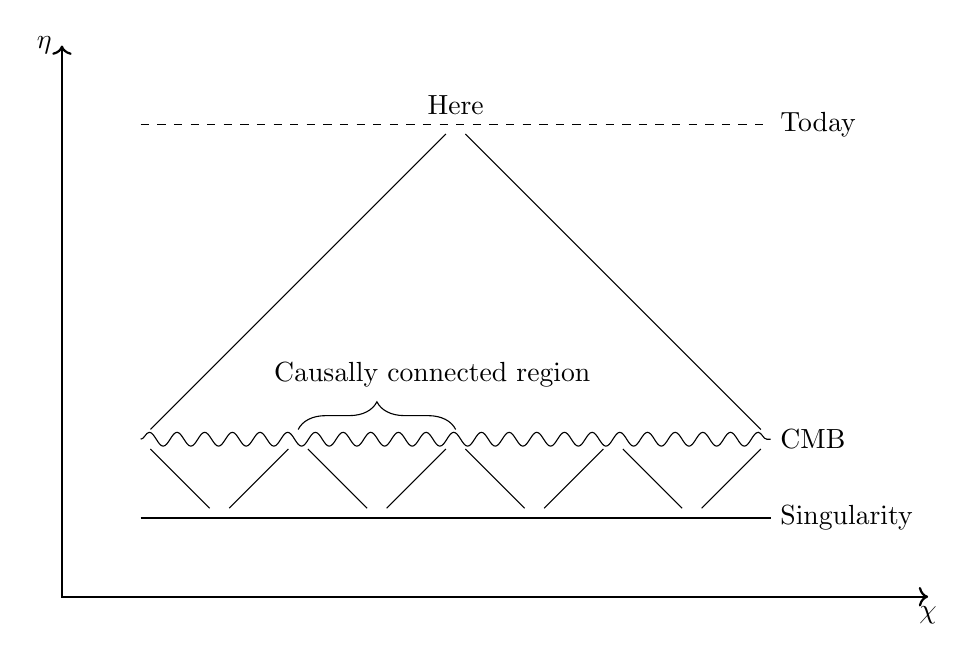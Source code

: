 \begin{tikzpicture}
  \draw [<->,thick] (0,7) node (yaxis) [left] {$\eta$}
  |- (11,0) node (xaxis) [below] {$\chi$};

  % CMB

  % singularity
  \draw[] (1,1) -- (9,1) node [right] {Singularity};
  \draw[decorate,decoration=snake] (1,2) node (CMBl) {}  -- (9,2) node (CMBr) [right] {CMB};
  \draw[dashed] (1,6) -- (9,6) node [right] {Today};

  % causal contacts
  \draw (2,1) node (s1) {};
  \draw (4,1) node (s2) {};
  \draw (6,1) node (s3) {};
  \draw (8,1) node (s4) {};

  \draw (1,2) node (c1) {};
  \draw (3,2) node (c2) {};
  \draw (5,2) node (c3) {};
  \draw (7,2) node (c4) {};
  \draw (9,2) node (c5) {};
  \draw (5,6) node (now) {};

  
  \draw (c1) -- (s1) -- (c2);
  \draw (c2) -- (s2) -- (c3);
  \draw (c3) -- (s3) -- (c4);
  \draw (c4) -- (s4) -- (c5);

  \draw (c1) -- (now) -- (c5);
  \draw (now) node [above] {Here};

  \draw [decorate,decoration={brace,amplitude=10pt}]
  (c2.north) -- (c3.north) node [black,midway,yshift=20pt,xshift=20pt] {Causally connected region};

\end{tikzpicture}

